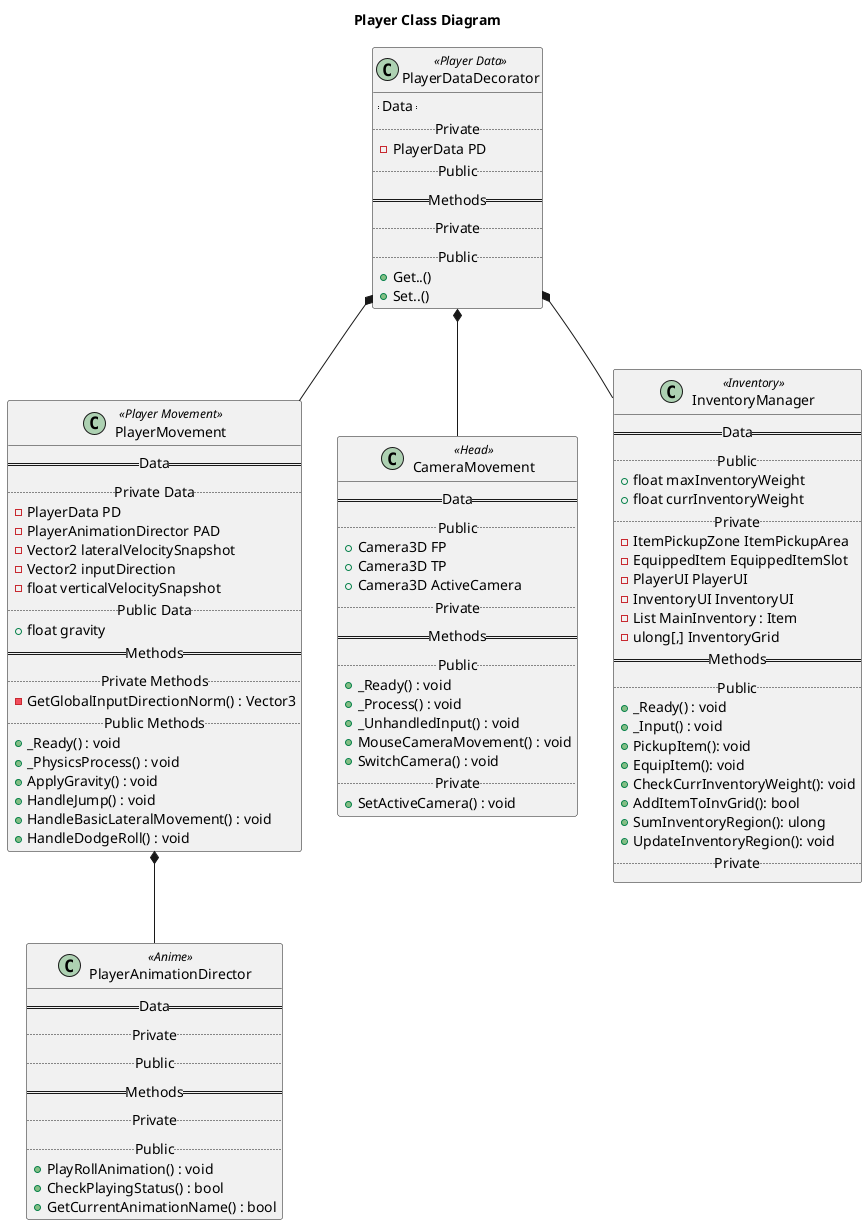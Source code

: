 @startuml Player Class

title Player Class Diagram

class PlayerDataDecorator <<Player Data>>{
    == Data == 
    .. Private ..
    - PlayerData PD
    .. Public ..
    == Methods ==
    .. Private ..
    .. Public ..
    + Get..()
    + Set..()
}

class PlayerMovement <<Player Movement>>{
    == Data ==
    .. Private Data ..
    - PlayerData PD
    - PlayerAnimationDirector PAD
    - Vector2 lateralVelocitySnapshot
    - Vector2 inputDirection
    - float verticalVelocitySnapshot
    .. Public Data ..
    + float gravity
    == Methods ==
    .. Private Methods ..
    - GetGlobalInputDirectionNorm() : Vector3 
    .. Public Methods ..
    + _Ready() : void
    + _PhysicsProcess() : void 
    + ApplyGravity() : void
    + HandleJump() : void
    + HandleBasicLateralMovement() : void
    + HandleDodgeRoll() : void
}

class CameraMovement <<Head>>{
    == Data ==
    .. Public ..
    +Camera3D FP
    +Camera3D TP
    +Camera3D ActiveCamera
    .. Private ..
    == Methods ==
    .. Public ..
    +_Ready() : void
    +_Process() : void
    +_UnhandledInput() : void
    +MouseCameraMovement() : void
    +SwitchCamera() : void
    .. Private ..
    +SetActiveCamera() : void
}

class InventoryManager <<Inventory>>{
    == Data ==
    .. Public ..
    +float maxInventoryWeight
    +float currInventoryWeight
    .. Private ..
    -ItemPickupZone ItemPickupArea
    -EquippedItem EquippedItemSlot
    -PlayerUI PlayerUI
    -InventoryUI InventoryUI
    -List MainInventory : Item
    -ulong[,] InventoryGrid
    == Methods ==
    .. Public ..
    +_Ready() : void
    +_Input() : void
    +PickupItem(): void 
    +EquipItem(): void
    +CheckCurrInventoryWeight(): void
    +AddItemToInvGrid(): bool
    +SumInventoryRegion(): ulong
    +UpdateInventoryRegion(): void
    .. Private ..
}

class PlayerAnimationDirector <<Anime>> {
    == Data ==
    .. Private ..
    .. Public ..
    == Methods ==
    .. Private ..
    .. Public ..
    + PlayRollAnimation() : void
    + CheckPlayingStatus() : bool
    + GetCurrentAnimationName() : bool
}

PlayerDataDecorator *-- PlayerMovement
PlayerDataDecorator *-- CameraMovement
PlayerDataDecorator *-- InventoryManager
PlayerMovement *-- PlayerAnimationDirector

@enduml